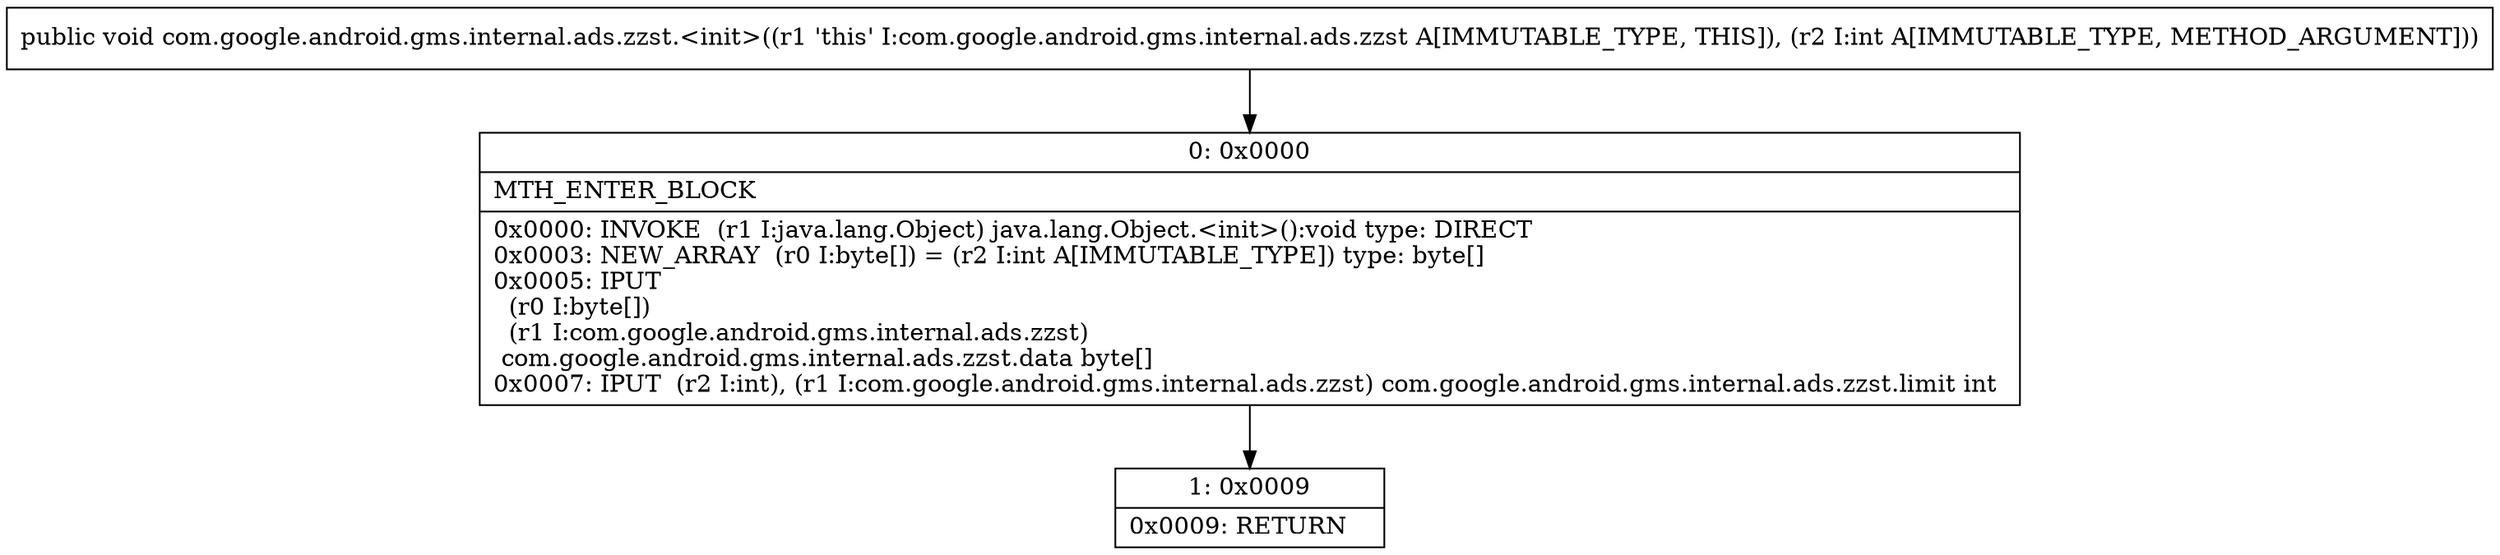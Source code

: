 digraph "CFG forcom.google.android.gms.internal.ads.zzst.\<init\>(I)V" {
Node_0 [shape=record,label="{0\:\ 0x0000|MTH_ENTER_BLOCK\l|0x0000: INVOKE  (r1 I:java.lang.Object) java.lang.Object.\<init\>():void type: DIRECT \l0x0003: NEW_ARRAY  (r0 I:byte[]) = (r2 I:int A[IMMUTABLE_TYPE]) type: byte[] \l0x0005: IPUT  \l  (r0 I:byte[])\l  (r1 I:com.google.android.gms.internal.ads.zzst)\l com.google.android.gms.internal.ads.zzst.data byte[] \l0x0007: IPUT  (r2 I:int), (r1 I:com.google.android.gms.internal.ads.zzst) com.google.android.gms.internal.ads.zzst.limit int \l}"];
Node_1 [shape=record,label="{1\:\ 0x0009|0x0009: RETURN   \l}"];
MethodNode[shape=record,label="{public void com.google.android.gms.internal.ads.zzst.\<init\>((r1 'this' I:com.google.android.gms.internal.ads.zzst A[IMMUTABLE_TYPE, THIS]), (r2 I:int A[IMMUTABLE_TYPE, METHOD_ARGUMENT])) }"];
MethodNode -> Node_0;
Node_0 -> Node_1;
}

